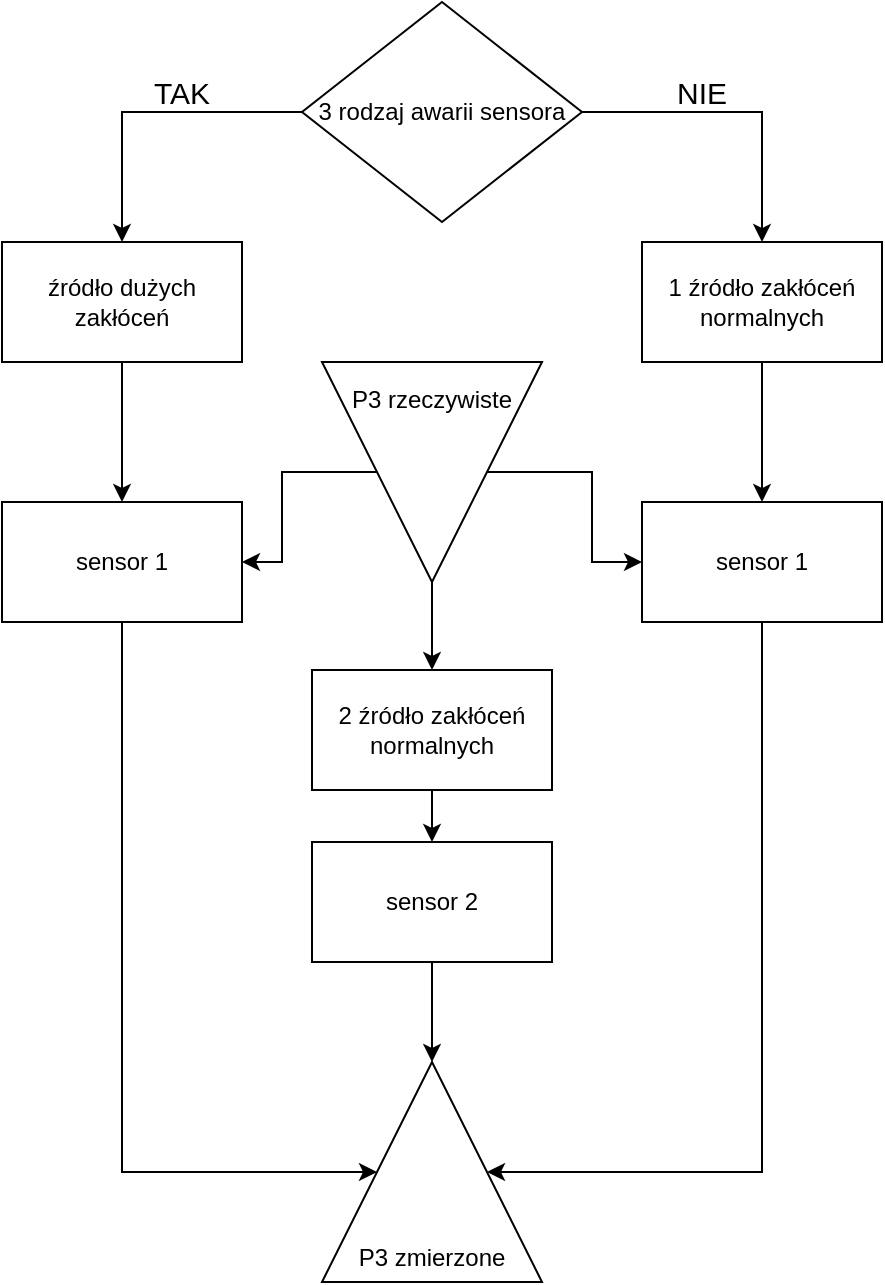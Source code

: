 <mxfile version="20.5.3" type="device"><diagram id="yhNw285YPigL1hsCHXrL" name="Strona-1"><mxGraphModel dx="1038" dy="547" grid="1" gridSize="10" guides="1" tooltips="1" connect="1" arrows="1" fold="1" page="1" pageScale="1" pageWidth="1169" pageHeight="827" math="0" shadow="0"><root><mxCell id="0"/><mxCell id="1" parent="0"/><mxCell id="CCmzTyc0sbK2MZI5z42v-32" style="edgeStyle=orthogonalEdgeStyle;rounded=0;orthogonalLoop=1;jettySize=auto;html=1;entryX=0.5;entryY=0;entryDx=0;entryDy=0;fontSize=15;" edge="1" parent="1" source="CCmzTyc0sbK2MZI5z42v-3" target="CCmzTyc0sbK2MZI5z42v-30"><mxGeometry relative="1" as="geometry"><Array as="points"><mxPoint x="410" y="635"/></Array></mxGeometry></mxCell><mxCell id="CCmzTyc0sbK2MZI5z42v-3" value="sensor 1" style="whiteSpace=wrap;html=1;" vertex="1" parent="1"><mxGeometry x="350" y="300" width="120" height="60" as="geometry"/></mxCell><mxCell id="CCmzTyc0sbK2MZI5z42v-29" value="" style="edgeStyle=orthogonalEdgeStyle;rounded=0;orthogonalLoop=1;jettySize=auto;html=1;fontSize=15;entryX=1;entryY=0.5;entryDx=0;entryDy=0;" edge="1" parent="1" source="CCmzTyc0sbK2MZI5z42v-4" target="CCmzTyc0sbK2MZI5z42v-30"><mxGeometry relative="1" as="geometry"><mxPoint x="567.5" y="500" as="targetPoint"/></mxGeometry></mxCell><mxCell id="CCmzTyc0sbK2MZI5z42v-4" value="sensor 2" style="rounded=0;whiteSpace=wrap;html=1;" vertex="1" parent="1"><mxGeometry x="505" y="470" width="120" height="60" as="geometry"/></mxCell><mxCell id="CCmzTyc0sbK2MZI5z42v-13" style="edgeStyle=orthogonalEdgeStyle;rounded=0;orthogonalLoop=1;jettySize=auto;html=1;entryX=0.5;entryY=0;entryDx=0;entryDy=0;" edge="1" parent="1" source="CCmzTyc0sbK2MZI5z42v-6" target="CCmzTyc0sbK2MZI5z42v-11"><mxGeometry relative="1" as="geometry"><mxPoint x="460" y="170" as="targetPoint"/></mxGeometry></mxCell><mxCell id="CCmzTyc0sbK2MZI5z42v-15" style="edgeStyle=orthogonalEdgeStyle;rounded=0;orthogonalLoop=1;jettySize=auto;html=1;" edge="1" parent="1" source="CCmzTyc0sbK2MZI5z42v-6" target="CCmzTyc0sbK2MZI5z42v-14"><mxGeometry relative="1" as="geometry"/></mxCell><mxCell id="CCmzTyc0sbK2MZI5z42v-6" value="3 rodzaj awarii sensora" style="rhombus;whiteSpace=wrap;html=1;" vertex="1" parent="1"><mxGeometry x="500" y="50" width="140" height="110" as="geometry"/></mxCell><mxCell id="CCmzTyc0sbK2MZI5z42v-22" style="edgeStyle=orthogonalEdgeStyle;rounded=0;orthogonalLoop=1;jettySize=auto;html=1;fontSize=15;" edge="1" parent="1" source="CCmzTyc0sbK2MZI5z42v-11" target="CCmzTyc0sbK2MZI5z42v-3"><mxGeometry relative="1" as="geometry"/></mxCell><mxCell id="CCmzTyc0sbK2MZI5z42v-11" value="źródło dużych zakłóceń" style="rounded=0;whiteSpace=wrap;html=1;" vertex="1" parent="1"><mxGeometry x="350" y="170" width="120" height="60" as="geometry"/></mxCell><mxCell id="CCmzTyc0sbK2MZI5z42v-24" value="" style="edgeStyle=orthogonalEdgeStyle;rounded=0;orthogonalLoop=1;jettySize=auto;html=1;fontSize=15;" edge="1" parent="1" source="CCmzTyc0sbK2MZI5z42v-14" target="CCmzTyc0sbK2MZI5z42v-23"><mxGeometry relative="1" as="geometry"/></mxCell><mxCell id="CCmzTyc0sbK2MZI5z42v-14" value="1 źródło zakłóceń normalnych" style="rounded=0;whiteSpace=wrap;html=1;" vertex="1" parent="1"><mxGeometry x="670" y="170" width="120" height="60" as="geometry"/></mxCell><mxCell id="CCmzTyc0sbK2MZI5z42v-16" value="&lt;font style=&quot;font-size: 15px;&quot;&gt;TAK&lt;/font&gt;" style="text;html=1;strokeColor=none;fillColor=none;align=center;verticalAlign=middle;whiteSpace=wrap;rounded=0;" vertex="1" parent="1"><mxGeometry x="410" y="80" width="60" height="30" as="geometry"/></mxCell><mxCell id="CCmzTyc0sbK2MZI5z42v-17" value="&lt;font style=&quot;font-size: 15px;&quot;&gt;NIE&lt;/font&gt;" style="text;html=1;strokeColor=none;fillColor=none;align=center;verticalAlign=middle;whiteSpace=wrap;rounded=0;" vertex="1" parent="1"><mxGeometry x="670" y="80" width="60" height="30" as="geometry"/></mxCell><mxCell id="CCmzTyc0sbK2MZI5z42v-33" style="edgeStyle=orthogonalEdgeStyle;rounded=0;orthogonalLoop=1;jettySize=auto;html=1;entryX=0.5;entryY=1;entryDx=0;entryDy=0;fontSize=15;" edge="1" parent="1" source="CCmzTyc0sbK2MZI5z42v-23" target="CCmzTyc0sbK2MZI5z42v-30"><mxGeometry relative="1" as="geometry"><Array as="points"><mxPoint x="730" y="635"/></Array></mxGeometry></mxCell><mxCell id="CCmzTyc0sbK2MZI5z42v-23" value="sensor 1" style="whiteSpace=wrap;html=1;" vertex="1" parent="1"><mxGeometry x="670" y="300" width="120" height="60" as="geometry"/></mxCell><mxCell id="CCmzTyc0sbK2MZI5z42v-26" style="edgeStyle=orthogonalEdgeStyle;rounded=0;orthogonalLoop=1;jettySize=auto;html=1;entryX=1;entryY=0.5;entryDx=0;entryDy=0;fontSize=15;" edge="1" parent="1" source="CCmzTyc0sbK2MZI5z42v-25" target="CCmzTyc0sbK2MZI5z42v-3"><mxGeometry relative="1" as="geometry"/></mxCell><mxCell id="CCmzTyc0sbK2MZI5z42v-27" style="edgeStyle=orthogonalEdgeStyle;rounded=0;orthogonalLoop=1;jettySize=auto;html=1;fontSize=15;" edge="1" parent="1" source="CCmzTyc0sbK2MZI5z42v-25" target="CCmzTyc0sbK2MZI5z42v-23"><mxGeometry relative="1" as="geometry"/></mxCell><mxCell id="CCmzTyc0sbK2MZI5z42v-36" value="" style="edgeStyle=orthogonalEdgeStyle;rounded=0;orthogonalLoop=1;jettySize=auto;html=1;fontSize=15;" edge="1" parent="1" source="CCmzTyc0sbK2MZI5z42v-25" target="CCmzTyc0sbK2MZI5z42v-35"><mxGeometry relative="1" as="geometry"/></mxCell><mxCell id="CCmzTyc0sbK2MZI5z42v-25" value="P3 rzeczywiste&lt;br&gt;&lt;br&gt;&lt;br&gt;&lt;br&gt;&lt;br&gt;&lt;br&gt;" style="triangle;whiteSpace=wrap;html=1;direction=south;" vertex="1" parent="1"><mxGeometry x="510" y="230" width="110" height="110" as="geometry"/></mxCell><mxCell id="CCmzTyc0sbK2MZI5z42v-30" value="&lt;br&gt;&lt;br&gt;&lt;br&gt;&lt;br&gt;&lt;br&gt;&lt;br&gt;P3 zmierzone" style="triangle;whiteSpace=wrap;html=1;direction=north;" vertex="1" parent="1"><mxGeometry x="510" y="580" width="110" height="110" as="geometry"/></mxCell><mxCell id="CCmzTyc0sbK2MZI5z42v-37" value="" style="edgeStyle=orthogonalEdgeStyle;rounded=0;orthogonalLoop=1;jettySize=auto;html=1;fontSize=15;" edge="1" parent="1" source="CCmzTyc0sbK2MZI5z42v-35" target="CCmzTyc0sbK2MZI5z42v-4"><mxGeometry relative="1" as="geometry"/></mxCell><mxCell id="CCmzTyc0sbK2MZI5z42v-35" value="2 źródło zakłóceń normalnych" style="rounded=0;whiteSpace=wrap;html=1;" vertex="1" parent="1"><mxGeometry x="505" y="384" width="120" height="60" as="geometry"/></mxCell></root></mxGraphModel></diagram></mxfile>